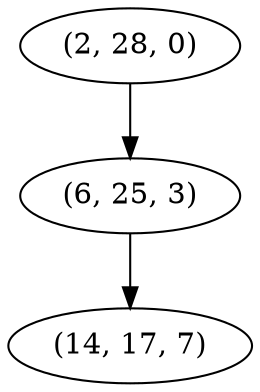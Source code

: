 digraph tree {
    "(2, 28, 0)";
    "(6, 25, 3)";
    "(14, 17, 7)";
    "(2, 28, 0)" -> "(6, 25, 3)";
    "(6, 25, 3)" -> "(14, 17, 7)";
}
